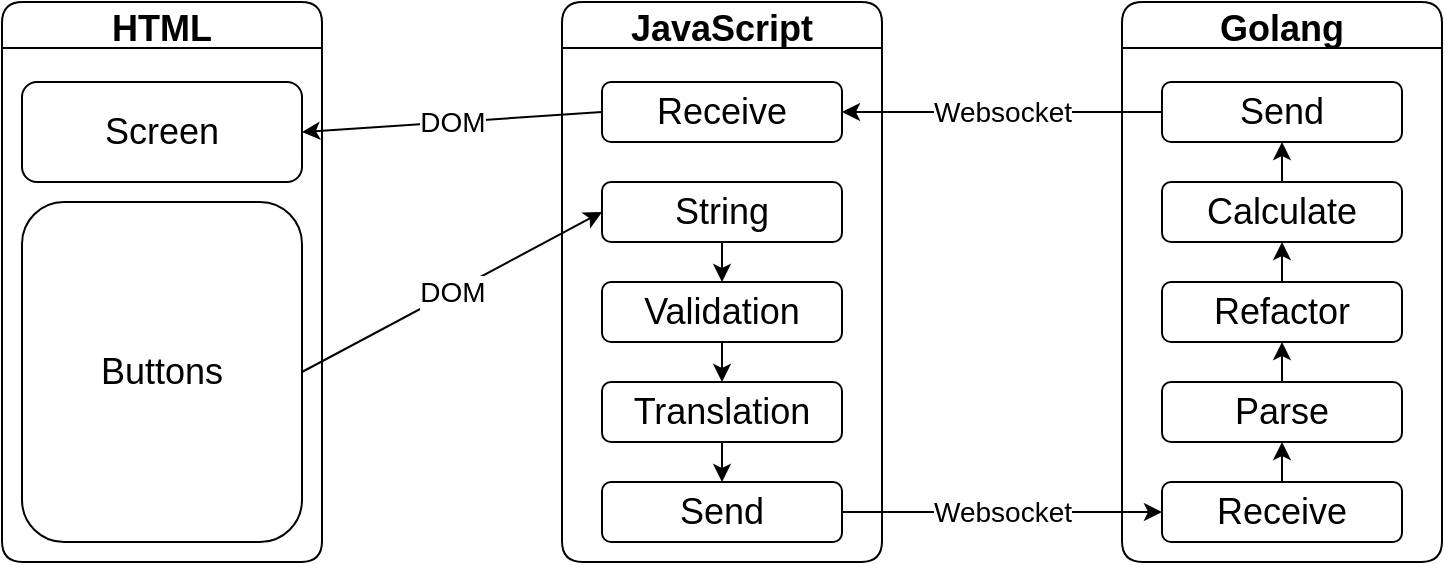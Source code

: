 <mxfile>
    <diagram id="nDplw0ehHfaVhQMXq616" name="Page-1">
        <mxGraphModel dx="990" dy="614" grid="1" gridSize="10" guides="1" tooltips="1" connect="1" arrows="1" fold="1" page="1" pageScale="1" pageWidth="827" pageHeight="1169" math="0" shadow="0">
            <root>
                <mxCell id="0"/>
                <mxCell id="1" parent="0"/>
                <mxCell id="32" value="HTML" style="swimlane;rounded=1;fontSize=18;" vertex="1" parent="1">
                    <mxGeometry x="40" y="280" width="160" height="280" as="geometry">
                        <mxRectangle x="40" y="290" width="80" height="30" as="alternateBounds"/>
                    </mxGeometry>
                </mxCell>
                <mxCell id="56" value="&lt;font style=&quot;font-size: 18px&quot;&gt;Screen&lt;/font&gt;" style="rounded=1;whiteSpace=wrap;html=1;fontSize=14;" vertex="1" parent="32">
                    <mxGeometry x="10" y="40" width="140" height="50" as="geometry"/>
                </mxCell>
                <mxCell id="58" value="&lt;span style=&quot;font-size: 18px&quot;&gt;Buttons&lt;/span&gt;" style="rounded=1;whiteSpace=wrap;html=1;fontSize=14;" vertex="1" parent="32">
                    <mxGeometry x="10" y="100" width="140" height="170" as="geometry"/>
                </mxCell>
                <mxCell id="44" value="JavaScript" style="swimlane;rounded=1;fontSize=18;" vertex="1" parent="1">
                    <mxGeometry x="320" y="280" width="160" height="280" as="geometry"/>
                </mxCell>
                <mxCell id="84" style="edgeStyle=none;html=1;exitX=0.5;exitY=1;exitDx=0;exitDy=0;entryX=0.5;entryY=0;entryDx=0;entryDy=0;fontSize=14;" edge="1" parent="44" source="11" target="83">
                    <mxGeometry relative="1" as="geometry"/>
                </mxCell>
                <mxCell id="11" value="&lt;font style=&quot;font-size: 18px&quot;&gt;Validation&lt;/font&gt;" style="whiteSpace=wrap;html=1;rounded=1;" vertex="1" parent="44">
                    <mxGeometry x="20" y="140" width="120" height="30" as="geometry"/>
                </mxCell>
                <mxCell id="86" style="edgeStyle=none;html=1;exitX=0.5;exitY=1;exitDx=0;exitDy=0;entryX=0.5;entryY=0;entryDx=0;entryDy=0;fontSize=14;" edge="1" parent="44" source="83" target="85">
                    <mxGeometry relative="1" as="geometry"/>
                </mxCell>
                <mxCell id="83" value="&lt;font style=&quot;font-size: 18px&quot;&gt;Translation&lt;/font&gt;" style="whiteSpace=wrap;html=1;rounded=1;" vertex="1" parent="44">
                    <mxGeometry x="20" y="190" width="120" height="30" as="geometry"/>
                </mxCell>
                <mxCell id="85" value="&lt;font style=&quot;font-size: 18px&quot;&gt;Send&lt;/font&gt;" style="whiteSpace=wrap;html=1;rounded=1;" vertex="1" parent="44">
                    <mxGeometry x="20" y="240" width="120" height="30" as="geometry"/>
                </mxCell>
                <mxCell id="87" value="&lt;font style=&quot;font-size: 18px&quot;&gt;Receive&lt;/font&gt;" style="whiteSpace=wrap;html=1;rounded=1;" vertex="1" parent="44">
                    <mxGeometry x="20" y="40" width="120" height="30" as="geometry"/>
                </mxCell>
                <mxCell id="95" style="edgeStyle=none;html=1;exitX=0.5;exitY=1;exitDx=0;exitDy=0;entryX=0.5;entryY=0;entryDx=0;entryDy=0;fontSize=14;" edge="1" parent="44" source="93" target="11">
                    <mxGeometry relative="1" as="geometry"/>
                </mxCell>
                <mxCell id="93" value="&lt;font style=&quot;font-size: 18px&quot;&gt;String&lt;/font&gt;" style="whiteSpace=wrap;html=1;rounded=1;" vertex="1" parent="44">
                    <mxGeometry x="20" y="90" width="120" height="30" as="geometry"/>
                </mxCell>
                <mxCell id="60" value="Golang" style="swimlane;rounded=1;fontSize=18;" vertex="1" parent="1">
                    <mxGeometry x="600" y="280" width="160" height="280" as="geometry"/>
                </mxCell>
                <mxCell id="89" style="edgeStyle=none;html=1;exitX=0.5;exitY=0;exitDx=0;exitDy=0;entryX=0.5;entryY=1;entryDx=0;entryDy=0;fontSize=14;" edge="1" parent="60" source="61" target="62">
                    <mxGeometry relative="1" as="geometry"/>
                </mxCell>
                <mxCell id="61" value="&lt;span style=&quot;font-size: 18px&quot;&gt;Parse&lt;/span&gt;" style="whiteSpace=wrap;html=1;rounded=1;" vertex="1" parent="60">
                    <mxGeometry x="20" y="190" width="120" height="30" as="geometry"/>
                </mxCell>
                <mxCell id="90" style="edgeStyle=none;html=1;exitX=0.5;exitY=0;exitDx=0;exitDy=0;entryX=0.5;entryY=1;entryDx=0;entryDy=0;fontSize=14;" edge="1" parent="60" source="62" target="64">
                    <mxGeometry relative="1" as="geometry"/>
                </mxCell>
                <mxCell id="62" value="&lt;font style=&quot;font-size: 18px&quot;&gt;Refactor&lt;/font&gt;" style="whiteSpace=wrap;html=1;rounded=1;" vertex="1" parent="60">
                    <mxGeometry x="20" y="140" width="120" height="30" as="geometry"/>
                </mxCell>
                <mxCell id="91" style="edgeStyle=none;html=1;exitX=0.5;exitY=0;exitDx=0;exitDy=0;entryX=0.5;entryY=1;entryDx=0;entryDy=0;fontSize=14;" edge="1" parent="60" source="64" target="76">
                    <mxGeometry relative="1" as="geometry"/>
                </mxCell>
                <mxCell id="64" value="&lt;font style=&quot;font-size: 18px&quot;&gt;Calculate&lt;/font&gt;" style="whiteSpace=wrap;html=1;rounded=1;" vertex="1" parent="60">
                    <mxGeometry x="20" y="90" width="120" height="30" as="geometry"/>
                </mxCell>
                <mxCell id="76" value="&lt;span style=&quot;font-size: 18px&quot;&gt;Send&lt;/span&gt;" style="whiteSpace=wrap;html=1;rounded=1;" vertex="1" parent="60">
                    <mxGeometry x="20" y="40" width="120" height="30" as="geometry"/>
                </mxCell>
                <mxCell id="88" style="edgeStyle=none;html=1;exitX=0.5;exitY=0;exitDx=0;exitDy=0;entryX=0.5;entryY=1;entryDx=0;entryDy=0;fontSize=14;" edge="1" parent="60" source="67" target="61">
                    <mxGeometry relative="1" as="geometry"/>
                </mxCell>
                <mxCell id="67" value="&lt;span style=&quot;font-size: 18px&quot;&gt;Receive&lt;/span&gt;" style="whiteSpace=wrap;html=1;rounded=1;" vertex="1" parent="60">
                    <mxGeometry x="20" y="240" width="120" height="30" as="geometry"/>
                </mxCell>
                <mxCell id="94" value="DOM" style="edgeStyle=none;html=1;exitX=1;exitY=0.5;exitDx=0;exitDy=0;entryX=0;entryY=0.5;entryDx=0;entryDy=0;fontSize=14;" edge="1" parent="1" source="58" target="93">
                    <mxGeometry relative="1" as="geometry"/>
                </mxCell>
                <mxCell id="96" value="Websocket" style="edgeStyle=none;html=1;exitX=1;exitY=0.5;exitDx=0;exitDy=0;entryX=0;entryY=0.5;entryDx=0;entryDy=0;fontSize=14;" edge="1" parent="1" source="85" target="67">
                    <mxGeometry relative="1" as="geometry"/>
                </mxCell>
                <mxCell id="97" value="Websocket" style="edgeStyle=none;html=1;exitX=0;exitY=0.5;exitDx=0;exitDy=0;entryX=1;entryY=0.5;entryDx=0;entryDy=0;fontSize=14;" edge="1" parent="1" source="76" target="87">
                    <mxGeometry relative="1" as="geometry"/>
                </mxCell>
                <mxCell id="98" value="DOM" style="edgeStyle=none;html=1;exitX=0;exitY=0.5;exitDx=0;exitDy=0;entryX=1;entryY=0.5;entryDx=0;entryDy=0;fontSize=14;" edge="1" parent="1" source="87" target="56">
                    <mxGeometry relative="1" as="geometry"/>
                </mxCell>
            </root>
        </mxGraphModel>
    </diagram>
</mxfile>